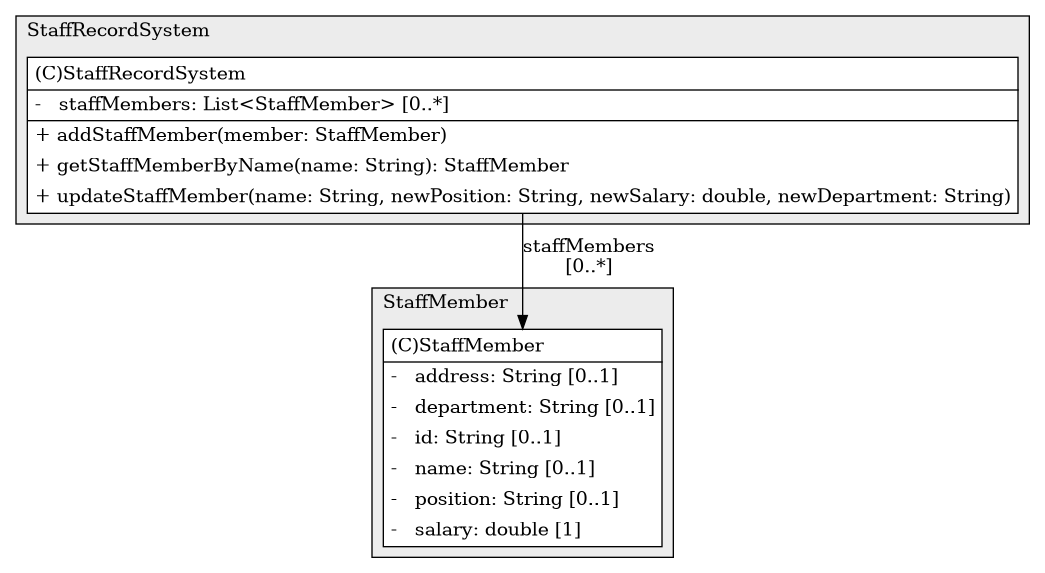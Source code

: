 @startuml

/' diagram meta data start
config=StructureConfiguration;
{
  "projectClassification": {
    "searchMode": "OpenProject", // OpenProject, AllProjects
    "includedProjects": "",
    "pathEndKeywords": "*.impl",
    "isClientPath": "",
    "isClientName": "",
    "isTestPath": "",
    "isTestName": "",
    "isMappingPath": "",
    "isMappingName": "",
    "isDataAccessPath": "",
    "isDataAccessName": "",
    "isDataStructurePath": "",
    "isDataStructureName": "",
    "isInterfaceStructuresPath": "",
    "isInterfaceStructuresName": "",
    "isEntryPointPath": "",
    "isEntryPointName": "",
    "treatFinalFieldsAsMandatory": false
  },
  "graphRestriction": {
    "classPackageExcludeFilter": "",
    "classPackageIncludeFilter": "",
    "classNameExcludeFilter": "",
    "classNameIncludeFilter": "",
    "methodNameExcludeFilter": "",
    "methodNameIncludeFilter": "",
    "removeByInheritance": "", // inheritance/annotation based filtering is done in a second step
    "removeByAnnotation": "",
    "removeByClassPackage": "", // cleanup the graph after inheritance/annotation based filtering is done
    "removeByClassName": "",
    "cutMappings": false,
    "cutEnum": true,
    "cutTests": true,
    "cutClient": true,
    "cutDataAccess": false,
    "cutInterfaceStructures": false,
    "cutDataStructures": false,
    "cutGetterAndSetter": true,
    "cutConstructors": true
  },
  "graphTraversal": {
    "forwardDepth": 6,
    "backwardDepth": 6,
    "classPackageExcludeFilter": "",
    "classPackageIncludeFilter": "",
    "classNameExcludeFilter": "",
    "classNameIncludeFilter": "",
    "methodNameExcludeFilter": "",
    "methodNameIncludeFilter": "",
    "hideMappings": false,
    "hideDataStructures": false,
    "hidePrivateMethods": true,
    "hideInterfaceCalls": true, // indirection: implementation -> interface (is hidden) -> implementation
    "onlyShowApplicationEntryPoints": false, // root node is included
    "useMethodCallsForStructureDiagram": "ForwardOnly" // ForwardOnly, BothDirections, No
  },
  "details": {
    "aggregation": "GroupByClass", // ByClass, GroupByClass, None
    "showClassGenericTypes": true,
    "showMethods": true,
    "showMethodParameterNames": true,
    "showMethodParameterTypes": true,
    "showMethodReturnType": true,
    "showPackageLevels": 2,
    "showDetailedClassStructure": true
  },
  "rootClass": "StaffMember",
  "extensionCallbackMethod": "" // qualified.class.name#methodName - signature: public static String method(String)
}
diagram meta data end '/



digraph g {
    rankdir="TB"
    splines=polyline
    

'nodes 
subgraph cluster_406024000 { 
   	label=StaffRecordSystem
	labeljust=l
	fillcolor="#ececec"
	style=filled
   
   StaffRecordSystem406024000[
	label=<<TABLE BORDER="1" CELLBORDER="0" CELLPADDING="4" CELLSPACING="0">
<TR><TD ALIGN="LEFT" >(C)StaffRecordSystem</TD></TR>
<HR/>
<TR><TD ALIGN="LEFT" >-   staffMembers: List&lt;StaffMember&gt; [0..*]</TD></TR>
<HR/>
<TR><TD ALIGN="LEFT" >+ addStaffMember(member: StaffMember)</TD></TR>
<TR><TD ALIGN="LEFT" >+ getStaffMemberByName(name: String): StaffMember</TD></TR>
<TR><TD ALIGN="LEFT" >+ updateStaffMember(name: String, newPosition: String, newSalary: double, newDepartment: String)</TD></TR>
</TABLE>>
	style=filled
	margin=0
	shape=plaintext
	fillcolor="#FFFFFF"
];
} 

subgraph cluster_636893562 { 
   	label=StaffMember
	labeljust=l
	fillcolor="#ececec"
	style=filled
   
   StaffMember636893562[
	label=<<TABLE BORDER="1" CELLBORDER="0" CELLPADDING="4" CELLSPACING="0">
<TR><TD ALIGN="LEFT" >(C)StaffMember</TD></TR>
<HR/>
<TR><TD ALIGN="LEFT" >-   address: String [0..1]</TD></TR>
<TR><TD ALIGN="LEFT" >-   department: String [0..1]</TD></TR>
<TR><TD ALIGN="LEFT" >-   id: String [0..1]</TD></TR>
<TR><TD ALIGN="LEFT" >-   name: String [0..1]</TD></TR>
<TR><TD ALIGN="LEFT" >-   position: String [0..1]</TD></TR>
<TR><TD ALIGN="LEFT" >-   salary: double [1]</TD></TR>
</TABLE>>
	style=filled
	margin=0
	shape=plaintext
	fillcolor="#FFFFFF"
];
} 

'edges    
StaffRecordSystem406024000 -> StaffMember636893562[label="staffMembers
[0..*]"];
    
}
@enduml